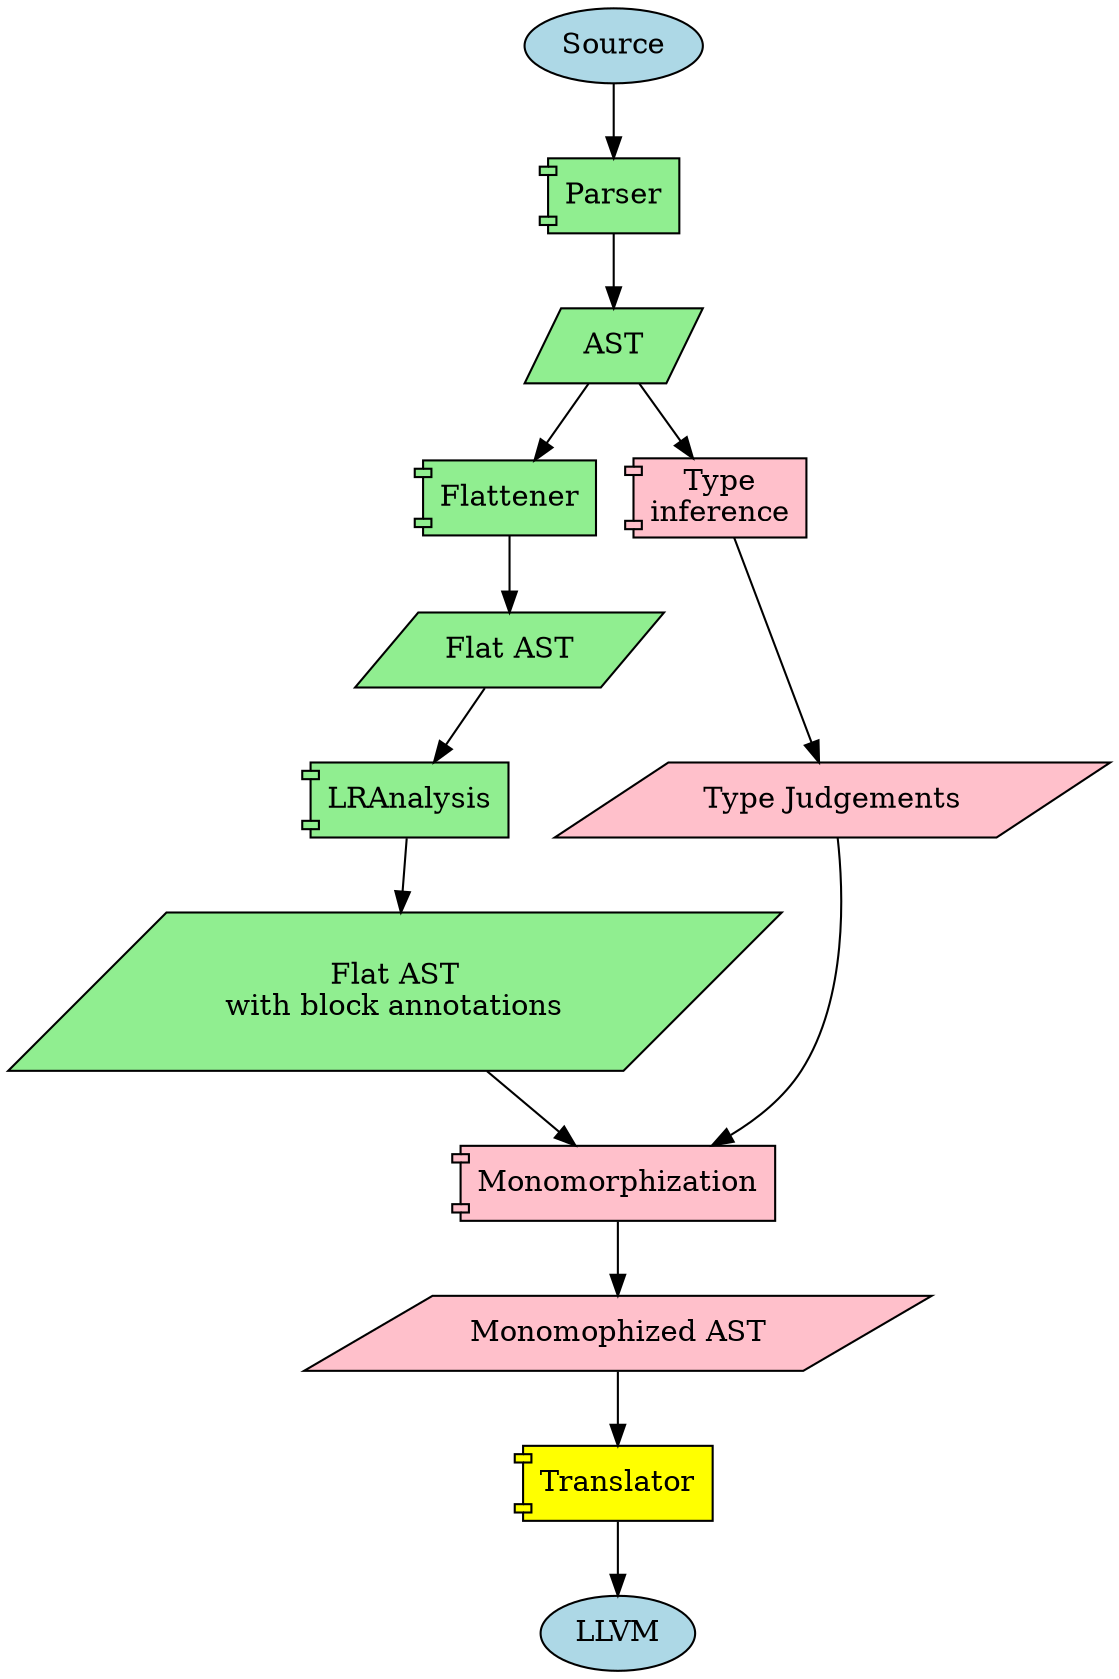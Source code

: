 digraph {
    node [style="filled"]

    subgraph ends {
        node [shape="ellipse"]

        Source [fillcolor="lightblue"]
        LLVM [fillcolor="lightblue"]
    }

    subgraph data {
        node [shape="parallelogram"]

        AST [fillcolor="lightgreen"]
        Judgements [label="Type Judgements", fillcolor="pink"]
        FlatAST [label="Flat AST", fillcolor="lightgreen"]
        FlatASTAnnots [label="Flat AST\nwith block annotations", fillcolor="lightgreen"]
        MonoAST [label="Monomophized AST", fillcolor="pink"]
    }

    subgraph components {
        node [shape="component"]

        Parser [fillcolor="lightgreen"]
        Flattener [fillcolor="lightgreen"]
        Infer [label="Type\ninference", fillcolor="pink"]
        LRAnalysis [fillcolor="lightgreen"]
        Monomorphization [fillcolor="pink"]
        Translator [fillcolor="yellow"]
    }

    subgraph decisions {
        node [shape="diamond"]
    }

    Source -> Parser -> AST
    AST -> Flattener -> FlatAST
    AST -> Infer -> Judgements -> Monomorphization
    FlatAST -> LRAnalysis -> FlatASTAnnots
    FlatASTAnnots -> Monomorphization -> MonoAST
    MonoAST -> Translator -> LLVM
}

